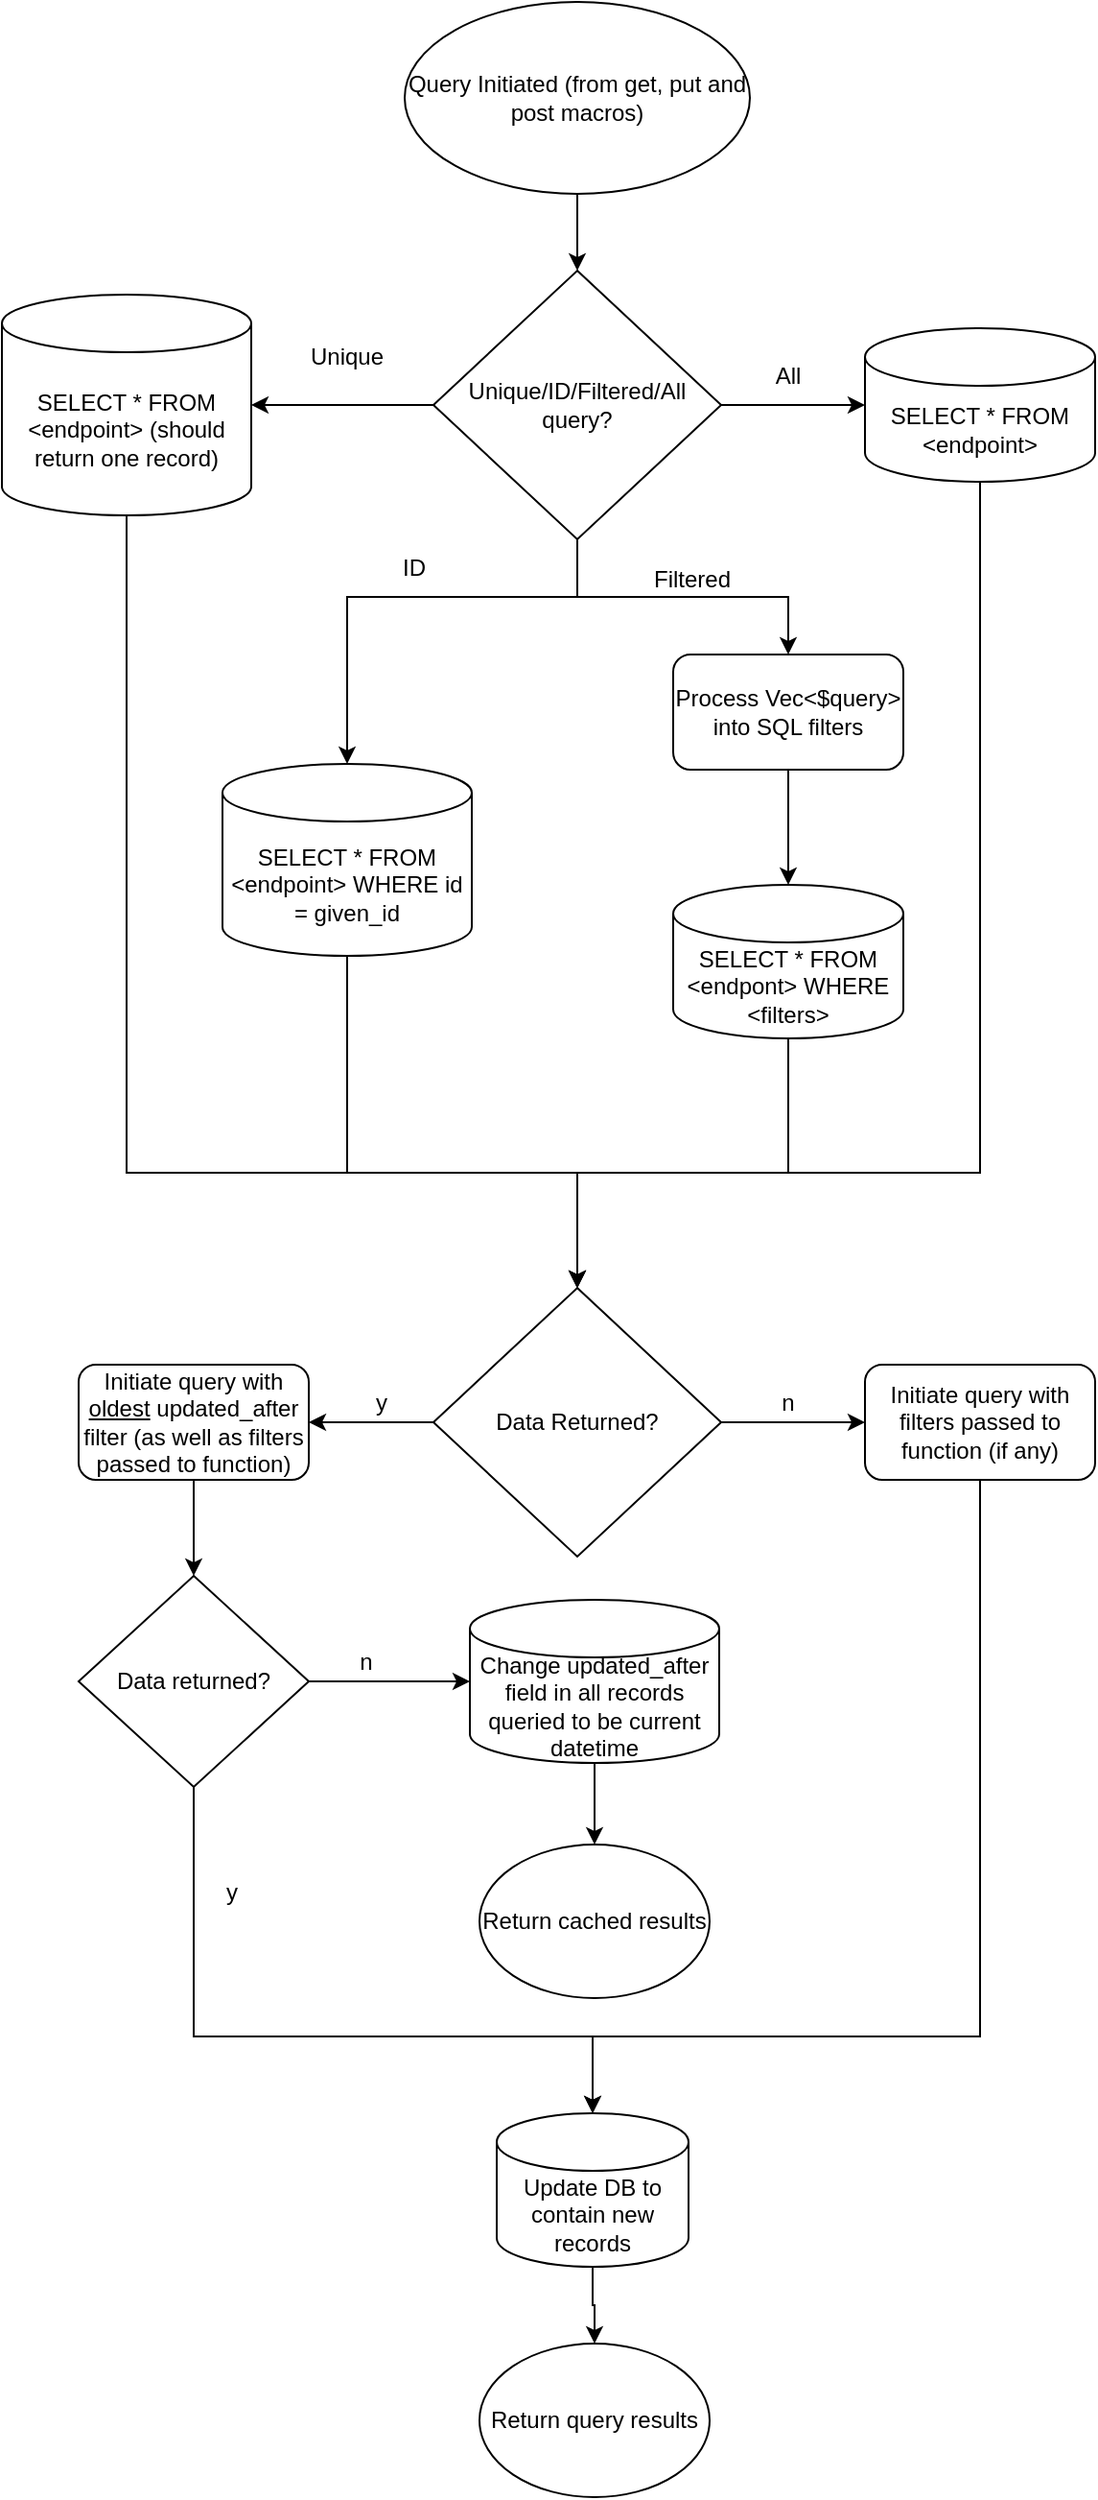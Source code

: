 <mxfile version="24.0.4" type="device">
  <diagram name="Page-1" id="V5qU5zON3JmDNUDJ4MUI">
    <mxGraphModel dx="1106" dy="748" grid="1" gridSize="10" guides="1" tooltips="1" connect="1" arrows="1" fold="1" page="1" pageScale="1" pageWidth="827" pageHeight="1169" math="0" shadow="0">
      <root>
        <mxCell id="0" />
        <mxCell id="1" parent="0" />
        <mxCell id="P5gCuoIj9RPbe6BXO-80-4" style="edgeStyle=orthogonalEdgeStyle;rounded=0;orthogonalLoop=1;jettySize=auto;html=1;" parent="1" source="P5gCuoIj9RPbe6BXO-80-2" edge="1">
          <mxGeometry relative="1" as="geometry">
            <mxPoint x="470" y="200" as="targetPoint" />
          </mxGeometry>
        </mxCell>
        <mxCell id="P5gCuoIj9RPbe6BXO-80-2" value="Query Initiated (from get, put and post macros)" style="ellipse;whiteSpace=wrap;html=1;" parent="1" vertex="1">
          <mxGeometry x="380" y="60" width="180" height="100" as="geometry" />
        </mxCell>
        <mxCell id="tzjXS3DCnKIn5TWcxDvV-11" style="edgeStyle=orthogonalEdgeStyle;rounded=0;orthogonalLoop=1;jettySize=auto;html=1;entryX=0.5;entryY=0;entryDx=0;entryDy=0;" parent="1" source="tzjXS3DCnKIn5TWcxDvV-1" target="tzjXS3DCnKIn5TWcxDvV-10" edge="1">
          <mxGeometry relative="1" as="geometry" />
        </mxCell>
        <mxCell id="tzjXS3DCnKIn5TWcxDvV-16" style="edgeStyle=orthogonalEdgeStyle;rounded=0;orthogonalLoop=1;jettySize=auto;html=1;" parent="1" source="tzjXS3DCnKIn5TWcxDvV-1" target="tzjXS3DCnKIn5TWcxDvV-15" edge="1">
          <mxGeometry relative="1" as="geometry" />
        </mxCell>
        <mxCell id="tzjXS3DCnKIn5TWcxDvV-1" value="Unique/ID/Filtered/All query?" style="rhombus;whiteSpace=wrap;html=1;" parent="1" vertex="1">
          <mxGeometry x="395" y="200" width="150" height="140" as="geometry" />
        </mxCell>
        <mxCell id="tzjXS3DCnKIn5TWcxDvV-51" style="edgeStyle=orthogonalEdgeStyle;rounded=0;orthogonalLoop=1;jettySize=auto;html=1;" parent="1" source="tzjXS3DCnKIn5TWcxDvV-3" target="tzjXS3DCnKIn5TWcxDvV-19" edge="1">
          <mxGeometry relative="1" as="geometry">
            <Array as="points">
              <mxPoint x="235" y="670" />
              <mxPoint x="470" y="670" />
            </Array>
          </mxGeometry>
        </mxCell>
        <mxCell id="tzjXS3DCnKIn5TWcxDvV-3" value="SELECT * FROM &amp;lt;endpoint&amp;gt; (should return one record)" style="shape=cylinder3;whiteSpace=wrap;html=1;boundedLbl=1;backgroundOutline=1;size=15;" parent="1" vertex="1">
          <mxGeometry x="170" y="212.5" width="130" height="115" as="geometry" />
        </mxCell>
        <mxCell id="tzjXS3DCnKIn5TWcxDvV-4" style="edgeStyle=orthogonalEdgeStyle;rounded=0;orthogonalLoop=1;jettySize=auto;html=1;entryX=1;entryY=0.5;entryDx=0;entryDy=0;entryPerimeter=0;" parent="1" source="tzjXS3DCnKIn5TWcxDvV-1" target="tzjXS3DCnKIn5TWcxDvV-3" edge="1">
          <mxGeometry relative="1" as="geometry" />
        </mxCell>
        <mxCell id="tzjXS3DCnKIn5TWcxDvV-5" value="Unique" style="text;html=1;align=center;verticalAlign=middle;whiteSpace=wrap;rounded=0;" parent="1" vertex="1">
          <mxGeometry x="320" y="230" width="60" height="30" as="geometry" />
        </mxCell>
        <mxCell id="tzjXS3DCnKIn5TWcxDvV-49" style="edgeStyle=orthogonalEdgeStyle;rounded=0;orthogonalLoop=1;jettySize=auto;html=1;" parent="1" source="tzjXS3DCnKIn5TWcxDvV-6" target="tzjXS3DCnKIn5TWcxDvV-19" edge="1">
          <mxGeometry relative="1" as="geometry">
            <Array as="points">
              <mxPoint x="350" y="670" />
              <mxPoint x="470" y="670" />
            </Array>
          </mxGeometry>
        </mxCell>
        <mxCell id="tzjXS3DCnKIn5TWcxDvV-6" value="SELECT * FROM &amp;lt;endpoint&amp;gt; WHERE id = given_id" style="shape=cylinder3;whiteSpace=wrap;html=1;boundedLbl=1;backgroundOutline=1;size=15;" parent="1" vertex="1">
          <mxGeometry x="285" y="457" width="130" height="100" as="geometry" />
        </mxCell>
        <mxCell id="tzjXS3DCnKIn5TWcxDvV-7" style="edgeStyle=orthogonalEdgeStyle;rounded=0;orthogonalLoop=1;jettySize=auto;html=1;entryX=0.5;entryY=0;entryDx=0;entryDy=0;entryPerimeter=0;" parent="1" source="tzjXS3DCnKIn5TWcxDvV-1" target="tzjXS3DCnKIn5TWcxDvV-6" edge="1">
          <mxGeometry relative="1" as="geometry">
            <Array as="points">
              <mxPoint x="470" y="370" />
              <mxPoint x="350" y="370" />
            </Array>
          </mxGeometry>
        </mxCell>
        <mxCell id="tzjXS3DCnKIn5TWcxDvV-8" value="ID" style="text;html=1;align=center;verticalAlign=middle;whiteSpace=wrap;rounded=0;" parent="1" vertex="1">
          <mxGeometry x="355" y="340" width="60" height="30" as="geometry" />
        </mxCell>
        <mxCell id="tzjXS3DCnKIn5TWcxDvV-14" style="edgeStyle=orthogonalEdgeStyle;rounded=0;orthogonalLoop=1;jettySize=auto;html=1;" parent="1" source="tzjXS3DCnKIn5TWcxDvV-10" target="tzjXS3DCnKIn5TWcxDvV-13" edge="1">
          <mxGeometry relative="1" as="geometry" />
        </mxCell>
        <mxCell id="tzjXS3DCnKIn5TWcxDvV-10" value="Process Vec&amp;lt;$query&amp;gt; into SQL filters" style="rounded=1;whiteSpace=wrap;html=1;" parent="1" vertex="1">
          <mxGeometry x="520" y="400" width="120" height="60" as="geometry" />
        </mxCell>
        <mxCell id="tzjXS3DCnKIn5TWcxDvV-12" value="Filtered" style="text;html=1;align=center;verticalAlign=middle;whiteSpace=wrap;rounded=0;" parent="1" vertex="1">
          <mxGeometry x="500" y="346" width="60" height="30" as="geometry" />
        </mxCell>
        <mxCell id="tzjXS3DCnKIn5TWcxDvV-48" style="edgeStyle=orthogonalEdgeStyle;rounded=0;orthogonalLoop=1;jettySize=auto;html=1;" parent="1" source="tzjXS3DCnKIn5TWcxDvV-13" target="tzjXS3DCnKIn5TWcxDvV-19" edge="1">
          <mxGeometry relative="1" as="geometry">
            <Array as="points">
              <mxPoint x="580" y="670" />
              <mxPoint x="470" y="670" />
            </Array>
          </mxGeometry>
        </mxCell>
        <mxCell id="tzjXS3DCnKIn5TWcxDvV-13" value="SELECT * FROM &amp;lt;endpont&amp;gt; WHERE &amp;lt;filters&amp;gt;" style="shape=cylinder3;whiteSpace=wrap;html=1;boundedLbl=1;backgroundOutline=1;size=15;" parent="1" vertex="1">
          <mxGeometry x="520" y="520" width="120" height="80" as="geometry" />
        </mxCell>
        <mxCell id="tzjXS3DCnKIn5TWcxDvV-47" style="edgeStyle=orthogonalEdgeStyle;rounded=0;orthogonalLoop=1;jettySize=auto;html=1;entryX=0.5;entryY=0;entryDx=0;entryDy=0;" parent="1" source="tzjXS3DCnKIn5TWcxDvV-15" target="tzjXS3DCnKIn5TWcxDvV-19" edge="1">
          <mxGeometry relative="1" as="geometry">
            <Array as="points">
              <mxPoint x="680" y="670" />
              <mxPoint x="470" y="670" />
            </Array>
          </mxGeometry>
        </mxCell>
        <mxCell id="tzjXS3DCnKIn5TWcxDvV-15" value="SELECT * FROM &amp;lt;endpoint&amp;gt;" style="shape=cylinder3;whiteSpace=wrap;html=1;boundedLbl=1;backgroundOutline=1;size=15;" parent="1" vertex="1">
          <mxGeometry x="620" y="230" width="120" height="80" as="geometry" />
        </mxCell>
        <mxCell id="tzjXS3DCnKIn5TWcxDvV-21" style="edgeStyle=orthogonalEdgeStyle;rounded=0;orthogonalLoop=1;jettySize=auto;html=1;entryX=1;entryY=0.5;entryDx=0;entryDy=0;" parent="1" source="tzjXS3DCnKIn5TWcxDvV-19" target="tzjXS3DCnKIn5TWcxDvV-20" edge="1">
          <mxGeometry relative="1" as="geometry" />
        </mxCell>
        <mxCell id="tzjXS3DCnKIn5TWcxDvV-24" style="edgeStyle=orthogonalEdgeStyle;rounded=0;orthogonalLoop=1;jettySize=auto;html=1;" parent="1" source="tzjXS3DCnKIn5TWcxDvV-19" target="tzjXS3DCnKIn5TWcxDvV-23" edge="1">
          <mxGeometry relative="1" as="geometry" />
        </mxCell>
        <mxCell id="tzjXS3DCnKIn5TWcxDvV-19" value="Data Returned?" style="rhombus;whiteSpace=wrap;html=1;" parent="1" vertex="1">
          <mxGeometry x="395" y="730" width="150" height="140" as="geometry" />
        </mxCell>
        <mxCell id="tzjXS3DCnKIn5TWcxDvV-28" style="edgeStyle=orthogonalEdgeStyle;rounded=0;orthogonalLoop=1;jettySize=auto;html=1;" parent="1" source="tzjXS3DCnKIn5TWcxDvV-20" target="tzjXS3DCnKIn5TWcxDvV-27" edge="1">
          <mxGeometry relative="1" as="geometry" />
        </mxCell>
        <mxCell id="tzjXS3DCnKIn5TWcxDvV-20" value="Initiate query with &lt;u&gt;oldest&lt;/u&gt;&amp;nbsp;updated_after filter (as well as filters passed to function)" style="rounded=1;whiteSpace=wrap;html=1;" parent="1" vertex="1">
          <mxGeometry x="210" y="770" width="120" height="60" as="geometry" />
        </mxCell>
        <mxCell id="tzjXS3DCnKIn5TWcxDvV-22" value="y" style="text;html=1;align=center;verticalAlign=middle;whiteSpace=wrap;rounded=0;" parent="1" vertex="1">
          <mxGeometry x="338" y="775" width="60" height="30" as="geometry" />
        </mxCell>
        <mxCell id="tzjXS3DCnKIn5TWcxDvV-23" value="Initiate query with filters passed to function (if any)" style="rounded=1;whiteSpace=wrap;html=1;" parent="1" vertex="1">
          <mxGeometry x="620" y="770" width="120" height="60" as="geometry" />
        </mxCell>
        <mxCell id="tzjXS3DCnKIn5TWcxDvV-25" value="n" style="text;html=1;align=center;verticalAlign=middle;whiteSpace=wrap;rounded=0;" parent="1" vertex="1">
          <mxGeometry x="550" y="775" width="60" height="30" as="geometry" />
        </mxCell>
        <mxCell id="tzjXS3DCnKIn5TWcxDvV-30" style="edgeStyle=orthogonalEdgeStyle;rounded=0;orthogonalLoop=1;jettySize=auto;html=1;entryX=0;entryY=0.5;entryDx=0;entryDy=0;entryPerimeter=0;" parent="1" source="tzjXS3DCnKIn5TWcxDvV-27" target="tzjXS3DCnKIn5TWcxDvV-31" edge="1">
          <mxGeometry relative="1" as="geometry">
            <mxPoint x="398" y="935" as="targetPoint" />
          </mxGeometry>
        </mxCell>
        <mxCell id="tzjXS3DCnKIn5TWcxDvV-27" value="Data returned?" style="rhombus;whiteSpace=wrap;html=1;" parent="1" vertex="1">
          <mxGeometry x="210" y="880" width="120" height="110" as="geometry" />
        </mxCell>
        <mxCell id="tzjXS3DCnKIn5TWcxDvV-36" style="edgeStyle=orthogonalEdgeStyle;rounded=0;orthogonalLoop=1;jettySize=auto;html=1;" parent="1" source="tzjXS3DCnKIn5TWcxDvV-31" target="tzjXS3DCnKIn5TWcxDvV-35" edge="1">
          <mxGeometry relative="1" as="geometry" />
        </mxCell>
        <mxCell id="tzjXS3DCnKIn5TWcxDvV-31" value="Change updated_after field in all records queried to be current datetime" style="shape=cylinder3;whiteSpace=wrap;html=1;boundedLbl=1;backgroundOutline=1;size=15;" parent="1" vertex="1">
          <mxGeometry x="414" y="892.5" width="130" height="85" as="geometry" />
        </mxCell>
        <mxCell id="tzjXS3DCnKIn5TWcxDvV-33" value="n" style="text;html=1;align=center;verticalAlign=middle;whiteSpace=wrap;rounded=0;" parent="1" vertex="1">
          <mxGeometry x="330" y="910" width="60" height="30" as="geometry" />
        </mxCell>
        <mxCell id="tzjXS3DCnKIn5TWcxDvV-35" value="Return cached results" style="ellipse;whiteSpace=wrap;html=1;" parent="1" vertex="1">
          <mxGeometry x="419" y="1020" width="120" height="80" as="geometry" />
        </mxCell>
        <mxCell id="tzjXS3DCnKIn5TWcxDvV-46" style="edgeStyle=orthogonalEdgeStyle;rounded=0;orthogonalLoop=1;jettySize=auto;html=1;entryX=0.5;entryY=0;entryDx=0;entryDy=0;" parent="1" source="tzjXS3DCnKIn5TWcxDvV-37" target="rRZuQU2HIA2NZFksQLZZ-2" edge="1">
          <mxGeometry relative="1" as="geometry">
            <mxPoint x="478" y="1280" as="targetPoint" />
          </mxGeometry>
        </mxCell>
        <mxCell id="tzjXS3DCnKIn5TWcxDvV-37" value="Update DB to contain new records" style="shape=cylinder3;whiteSpace=wrap;html=1;boundedLbl=1;backgroundOutline=1;size=15;" parent="1" vertex="1">
          <mxGeometry x="428" y="1160" width="100" height="80" as="geometry" />
        </mxCell>
        <mxCell id="tzjXS3DCnKIn5TWcxDvV-39" style="edgeStyle=orthogonalEdgeStyle;rounded=0;orthogonalLoop=1;jettySize=auto;html=1;entryX=0.5;entryY=0;entryDx=0;entryDy=0;entryPerimeter=0;" parent="1" source="tzjXS3DCnKIn5TWcxDvV-27" target="tzjXS3DCnKIn5TWcxDvV-37" edge="1">
          <mxGeometry relative="1" as="geometry">
            <Array as="points">
              <mxPoint x="270" y="1120" />
              <mxPoint x="478" y="1120" />
            </Array>
          </mxGeometry>
        </mxCell>
        <mxCell id="tzjXS3DCnKIn5TWcxDvV-43" value="y" style="text;html=1;align=center;verticalAlign=middle;whiteSpace=wrap;rounded=0;" parent="1" vertex="1">
          <mxGeometry x="260" y="1030" width="60" height="30" as="geometry" />
        </mxCell>
        <mxCell id="tzjXS3DCnKIn5TWcxDvV-44" style="edgeStyle=orthogonalEdgeStyle;rounded=0;orthogonalLoop=1;jettySize=auto;html=1;entryX=0.5;entryY=0;entryDx=0;entryDy=0;entryPerimeter=0;" parent="1" source="tzjXS3DCnKIn5TWcxDvV-23" target="tzjXS3DCnKIn5TWcxDvV-37" edge="1">
          <mxGeometry relative="1" as="geometry">
            <Array as="points">
              <mxPoint x="680" y="1120" />
              <mxPoint x="478" y="1120" />
            </Array>
          </mxGeometry>
        </mxCell>
        <mxCell id="tzjXS3DCnKIn5TWcxDvV-52" value="All" style="text;html=1;align=center;verticalAlign=middle;whiteSpace=wrap;rounded=0;" parent="1" vertex="1">
          <mxGeometry x="550" y="240" width="60" height="30" as="geometry" />
        </mxCell>
        <mxCell id="rRZuQU2HIA2NZFksQLZZ-2" value="Return query results" style="ellipse;whiteSpace=wrap;html=1;" vertex="1" parent="1">
          <mxGeometry x="419" y="1280" width="120" height="80" as="geometry" />
        </mxCell>
      </root>
    </mxGraphModel>
  </diagram>
</mxfile>
